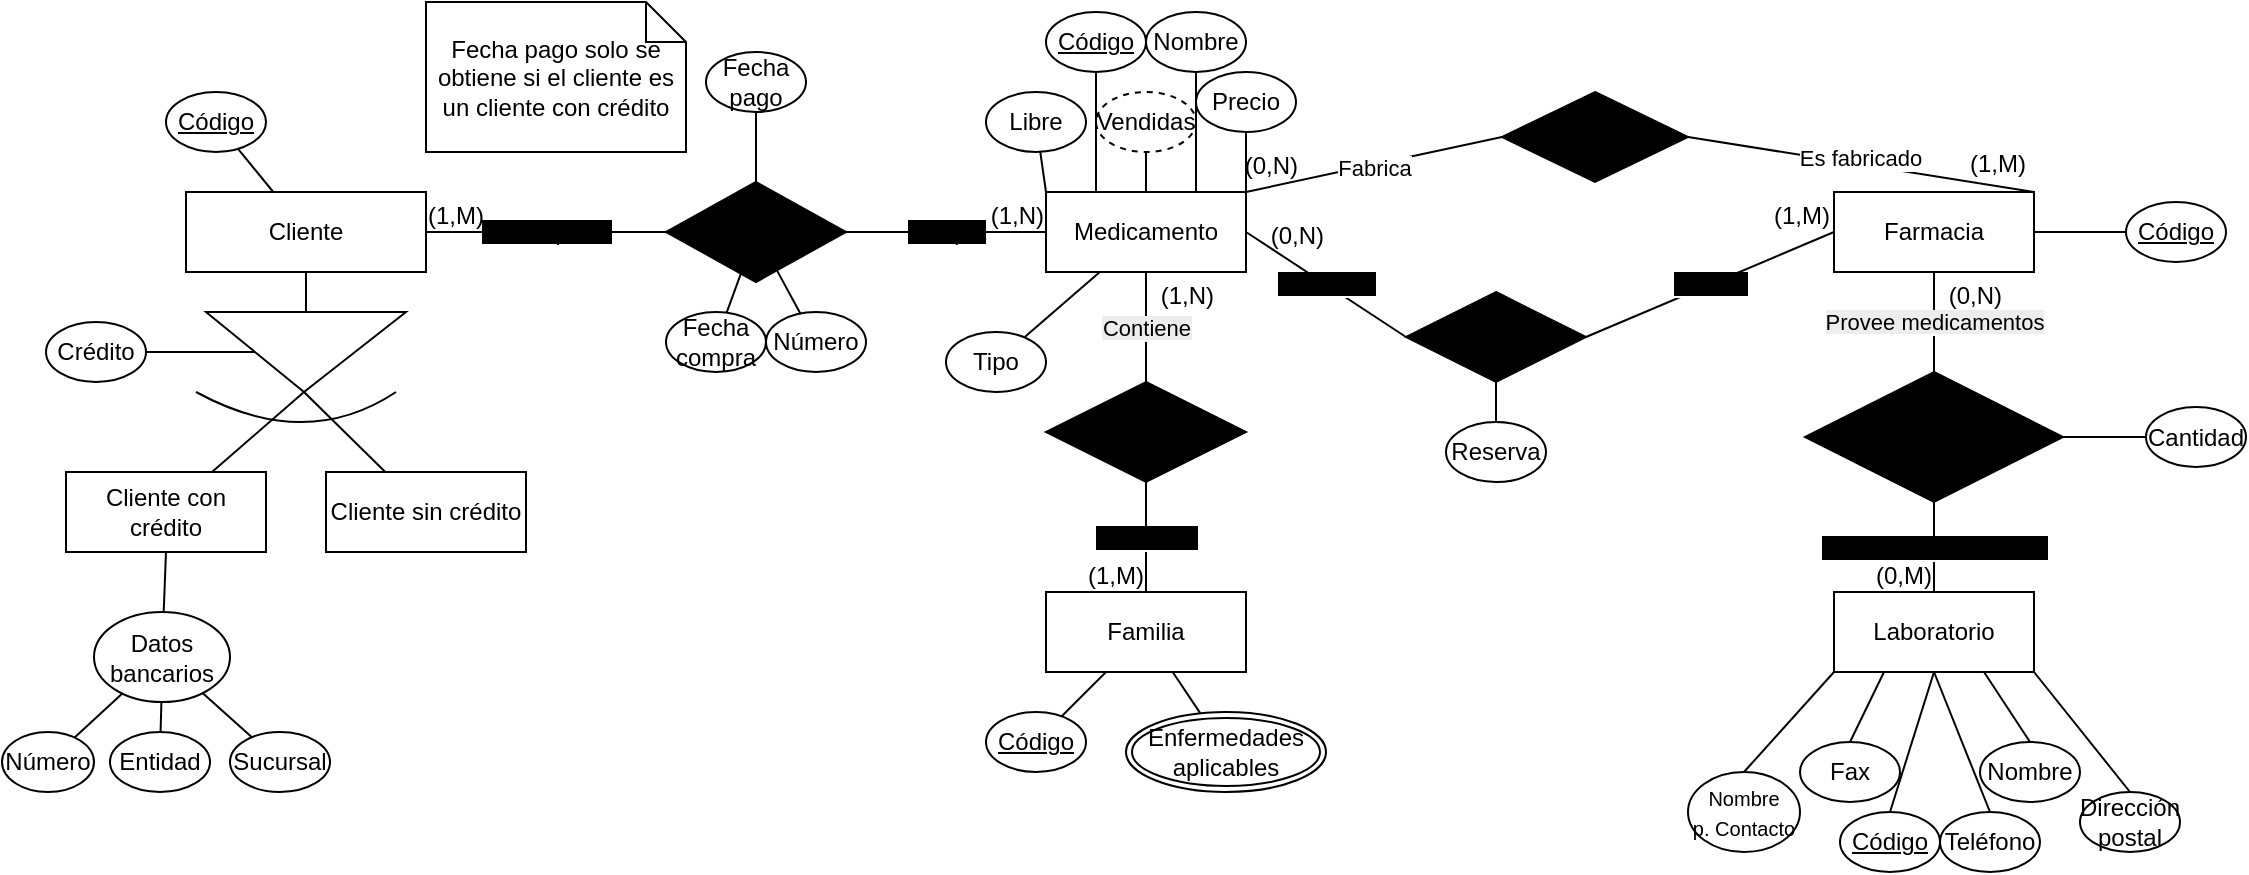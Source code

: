<mxfile version="28.2.5">
  <diagram name="Página-1" id="wBawkuGuO-FxkIq6h5D8">
    <mxGraphModel grid="1" page="1" gridSize="10" guides="1" tooltips="1" connect="1" arrows="0" fold="1" pageScale="1" pageWidth="827" pageHeight="1169" background="light-dark(#FFFFFF,#8A8A8A)" math="0" shadow="0">
      <root>
        <mxCell id="0" />
        <mxCell id="1" parent="0" />
        <mxCell id="HZw_BrIwqZaab9IpRSEP-1" value="Medicamento" style="whiteSpace=wrap;html=1;align=center;rounded=0;" vertex="1" parent="1">
          <mxGeometry x="70" y="100" width="100" height="40" as="geometry" />
        </mxCell>
        <mxCell id="HZw_BrIwqZaab9IpRSEP-2" value="Farmacia" style="whiteSpace=wrap;html=1;align=center;rounded=0;" vertex="1" parent="1">
          <mxGeometry x="464" y="100" width="100" height="40" as="geometry" />
        </mxCell>
        <mxCell id="HZw_BrIwqZaab9IpRSEP-3" value="Nombre" style="ellipse;whiteSpace=wrap;html=1;align=center;rounded=0;" vertex="1" parent="1">
          <mxGeometry x="120" y="10" width="50" height="30" as="geometry" />
        </mxCell>
        <mxCell id="HZw_BrIwqZaab9IpRSEP-4" value="Código" style="ellipse;whiteSpace=wrap;html=1;align=center;fontStyle=4;rounded=0;" vertex="1" parent="1">
          <mxGeometry x="70" y="10" width="50" height="30" as="geometry" />
        </mxCell>
        <mxCell id="HZw_BrIwqZaab9IpRSEP-5" value="Almacena" style="shape=rhombus;perimeter=rhombusPerimeter;whiteSpace=wrap;html=1;align=center;fillColor=light-dark(#000000, #e3c800);rounded=0;" vertex="1" parent="1">
          <mxGeometry x="250" y="150" width="90" height="45" as="geometry" />
        </mxCell>
        <mxCell id="HZw_BrIwqZaab9IpRSEP-6" value="Reserva" style="ellipse;whiteSpace=wrap;html=1;align=center;rounded=0;" vertex="1" parent="1">
          <mxGeometry x="270" y="215" width="50" height="30" as="geometry" />
        </mxCell>
        <mxCell id="HZw_BrIwqZaab9IpRSEP-7" value="Vendidas" style="ellipse;whiteSpace=wrap;html=1;align=center;dashed=1;rounded=0;" vertex="1" parent="1">
          <mxGeometry x="95" y="50" width="50" height="30" as="geometry" />
        </mxCell>
        <mxCell id="HZw_BrIwqZaab9IpRSEP-8" value="Precio" style="ellipse;whiteSpace=wrap;html=1;align=center;rounded=0;" vertex="1" parent="1">
          <mxGeometry x="145" y="40" width="50" height="30" as="geometry" />
        </mxCell>
        <mxCell id="HZw_BrIwqZaab9IpRSEP-9" value="Libre" style="ellipse;whiteSpace=wrap;html=1;align=center;rounded=0;" vertex="1" parent="1">
          <mxGeometry x="40" y="50" width="50" height="30" as="geometry" />
        </mxCell>
        <mxCell id="HZw_BrIwqZaab9IpRSEP-10" value="Tipo" style="ellipse;whiteSpace=wrap;html=1;align=center;rounded=0;" vertex="1" parent="1">
          <mxGeometry x="20" y="170" width="50" height="30" as="geometry" />
        </mxCell>
        <mxCell id="HZw_BrIwqZaab9IpRSEP-11" value="Laboratorio" style="whiteSpace=wrap;html=1;align=center;rounded=0;" vertex="1" parent="1">
          <mxGeometry x="464" y="300" width="100" height="40" as="geometry" />
        </mxCell>
        <mxCell id="HZw_BrIwqZaab9IpRSEP-12" value="Código" style="ellipse;whiteSpace=wrap;html=1;align=center;fontStyle=4;rounded=0;" vertex="1" parent="1">
          <mxGeometry x="467" y="410" width="50" height="30" as="geometry" />
        </mxCell>
        <mxCell id="HZw_BrIwqZaab9IpRSEP-13" value="Nombre" style="ellipse;whiteSpace=wrap;html=1;align=center;rounded=0;" vertex="1" parent="1">
          <mxGeometry x="537" y="375" width="50" height="30" as="geometry" />
        </mxCell>
        <mxCell id="HZw_BrIwqZaab9IpRSEP-14" value="Teléfono" style="ellipse;whiteSpace=wrap;html=1;align=center;rounded=0;" vertex="1" parent="1">
          <mxGeometry x="517" y="410" width="50" height="30" as="geometry" />
        </mxCell>
        <mxCell id="HZw_BrIwqZaab9IpRSEP-15" value="Dirección postal" style="ellipse;whiteSpace=wrap;html=1;align=center;rounded=0;" vertex="1" parent="1">
          <mxGeometry x="587" y="400" width="50" height="30" as="geometry" />
        </mxCell>
        <mxCell id="HZw_BrIwqZaab9IpRSEP-16" value="Fax" style="ellipse;whiteSpace=wrap;html=1;align=center;rounded=0;" vertex="1" parent="1">
          <mxGeometry x="447" y="375" width="50" height="30" as="geometry" />
        </mxCell>
        <mxCell id="HZw_BrIwqZaab9IpRSEP-18" value="&lt;font style=&quot;font-size: 10px;&quot;&gt;Nombre&lt;/font&gt;&lt;div&gt;&lt;font style=&quot;font-size: 10px;&quot;&gt;p. Contacto&lt;/font&gt;&lt;/div&gt;" style="ellipse;whiteSpace=wrap;html=1;align=center;rounded=0;" vertex="1" parent="1">
          <mxGeometry x="391" y="390" width="56" height="40" as="geometry" />
        </mxCell>
        <mxCell id="HZw_BrIwqZaab9IpRSEP-29" value="" style="endArrow=none;html=1;curved=1;" edge="1" parent="1" source="HZw_BrIwqZaab9IpRSEP-1" target="HZw_BrIwqZaab9IpRSEP-10">
          <mxGeometry width="50" height="50" relative="1" as="geometry">
            <mxPoint x="94.5" y="200" as="sourcePoint" />
            <mxPoint x="320" y="135" as="targetPoint" />
          </mxGeometry>
        </mxCell>
        <mxCell id="HZw_BrIwqZaab9IpRSEP-39" value="&lt;span style=&quot;background-color: rgb(0, 0, 0);&quot;&gt;&lt;font style=&quot;color: light-dark(rgb(0, 0, 0), rgb(0, 0, 0));&quot;&gt;Está en&lt;/font&gt;&lt;/span&gt;" style="endArrow=none;html=1;rounded=0;curved=1;exitX=1;exitY=0.5;exitDx=0;exitDy=0;entryX=0;entryY=0.5;entryDx=0;entryDy=0;" edge="1" parent="1" source="HZw_BrIwqZaab9IpRSEP-5" target="HZw_BrIwqZaab9IpRSEP-2">
          <mxGeometry relative="1" as="geometry">
            <mxPoint x="300" y="280" as="sourcePoint" />
            <mxPoint x="460" y="280" as="targetPoint" />
          </mxGeometry>
        </mxCell>
        <mxCell id="HZw_BrIwqZaab9IpRSEP-40" value="(1,M)" style="resizable=0;html=1;whiteSpace=wrap;align=right;verticalAlign=bottom;" connectable="0" vertex="1" parent="HZw_BrIwqZaab9IpRSEP-39">
          <mxGeometry x="1" relative="1" as="geometry" />
        </mxCell>
        <mxCell id="HZw_BrIwqZaab9IpRSEP-41" value="&lt;span style=&quot;background-color: rgb(0, 0, 0);&quot;&gt;&lt;font style=&quot;color: light-dark(rgb(0, 0, 0), rgb(0, 0, 0));&quot;&gt;Almacena&lt;/font&gt;&lt;/span&gt;" style="endArrow=none;html=1;rounded=0;curved=1;exitX=0;exitY=0.5;exitDx=0;exitDy=0;entryX=1;entryY=0.5;entryDx=0;entryDy=0;" edge="1" parent="1" source="HZw_BrIwqZaab9IpRSEP-5" target="HZw_BrIwqZaab9IpRSEP-1">
          <mxGeometry relative="1" as="geometry">
            <mxPoint x="310" y="130" as="sourcePoint" />
            <mxPoint x="324" y="70" as="targetPoint" />
          </mxGeometry>
        </mxCell>
        <mxCell id="HZw_BrIwqZaab9IpRSEP-42" value="(0,N)" style="resizable=0;html=1;whiteSpace=wrap;align=right;verticalAlign=bottom;" connectable="0" vertex="1" parent="HZw_BrIwqZaab9IpRSEP-41">
          <mxGeometry x="1" relative="1" as="geometry">
            <mxPoint x="40" y="10" as="offset" />
          </mxGeometry>
        </mxCell>
        <mxCell id="HZw_BrIwqZaab9IpRSEP-43" value="" style="endArrow=none;html=1;curved=1;entryX=0.5;entryY=1;entryDx=0;entryDy=0;exitX=0.5;exitY=0;exitDx=0;exitDy=0;" edge="1" parent="1" source="HZw_BrIwqZaab9IpRSEP-6" target="HZw_BrIwqZaab9IpRSEP-5">
          <mxGeometry width="50" height="50" relative="1" as="geometry">
            <mxPoint x="156" y="280" as="sourcePoint" />
            <mxPoint x="185" y="350" as="targetPoint" />
          </mxGeometry>
        </mxCell>
        <mxCell id="HZw_BrIwqZaab9IpRSEP-44" value="" style="endArrow=none;html=1;curved=1;entryX=0.75;entryY=0;entryDx=0;entryDy=0;" edge="1" parent="1" source="HZw_BrIwqZaab9IpRSEP-3" target="HZw_BrIwqZaab9IpRSEP-1">
          <mxGeometry width="50" height="50" relative="1" as="geometry">
            <mxPoint x="310" y="270" as="sourcePoint" />
            <mxPoint x="310" y="240" as="targetPoint" />
          </mxGeometry>
        </mxCell>
        <mxCell id="HZw_BrIwqZaab9IpRSEP-45" value="" style="endArrow=none;html=1;curved=1;entryX=1;entryY=0;entryDx=0;entryDy=0;" edge="1" parent="1" source="HZw_BrIwqZaab9IpRSEP-8" target="HZw_BrIwqZaab9IpRSEP-1">
          <mxGeometry width="50" height="50" relative="1" as="geometry">
            <mxPoint x="155" y="170" as="sourcePoint" />
            <mxPoint x="155" y="150" as="targetPoint" />
          </mxGeometry>
        </mxCell>
        <mxCell id="HZw_BrIwqZaab9IpRSEP-46" value="" style="endArrow=none;html=1;curved=1;" edge="1" parent="1" source="HZw_BrIwqZaab9IpRSEP-7" target="HZw_BrIwqZaab9IpRSEP-1">
          <mxGeometry width="50" height="50" relative="1" as="geometry">
            <mxPoint x="110" y="60" as="sourcePoint" />
            <mxPoint x="180" y="150" as="targetPoint" />
          </mxGeometry>
        </mxCell>
        <mxCell id="HZw_BrIwqZaab9IpRSEP-47" value="" style="endArrow=none;html=1;curved=1;entryX=0.25;entryY=0;entryDx=0;entryDy=0;" edge="1" parent="1" source="HZw_BrIwqZaab9IpRSEP-4" target="HZw_BrIwqZaab9IpRSEP-1">
          <mxGeometry width="50" height="50" relative="1" as="geometry">
            <mxPoint x="125" y="210" as="sourcePoint" />
            <mxPoint x="130" y="150" as="targetPoint" />
          </mxGeometry>
        </mxCell>
        <mxCell id="HZw_BrIwqZaab9IpRSEP-48" value="" style="endArrow=none;html=1;curved=1;entryX=0;entryY=0;entryDx=0;entryDy=0;" edge="1" parent="1" source="HZw_BrIwqZaab9IpRSEP-9" target="HZw_BrIwqZaab9IpRSEP-1">
          <mxGeometry width="50" height="50" relative="1" as="geometry">
            <mxPoint x="93" y="171" as="sourcePoint" />
            <mxPoint x="105" y="150" as="targetPoint" />
          </mxGeometry>
        </mxCell>
        <mxCell id="HZw_BrIwqZaab9IpRSEP-50" value="Obtención de medicamentos" style="shape=rhombus;perimeter=rhombusPerimeter;whiteSpace=wrap;html=1;align=center;fillColor=light-dark(#000000, #e3c800);rounded=0;" vertex="1" parent="1">
          <mxGeometry x="449.5" y="190" width="129" height="65" as="geometry" />
        </mxCell>
        <mxCell id="HZw_BrIwqZaab9IpRSEP-51" value="&lt;span style=&quot;background-color: rgb(0, 0, 0);&quot;&gt;&lt;font style=&quot;color: light-dark(rgb(0, 0, 0), rgb(0, 0, 0));&quot;&gt;Obtiene medicamentos&lt;/font&gt;&lt;/span&gt;" style="endArrow=none;html=1;rounded=0;curved=1;exitX=0.5;exitY=1;exitDx=0;exitDy=0;entryX=0.5;entryY=0;entryDx=0;entryDy=0;" edge="1" parent="1" source="HZw_BrIwqZaab9IpRSEP-50" target="HZw_BrIwqZaab9IpRSEP-11">
          <mxGeometry relative="1" as="geometry">
            <mxPoint x="500" y="365" as="sourcePoint" />
            <mxPoint x="664" y="205" as="targetPoint" />
            <mxPoint as="offset" />
          </mxGeometry>
        </mxCell>
        <mxCell id="HZw_BrIwqZaab9IpRSEP-52" value="(0,M)" style="resizable=0;html=1;whiteSpace=wrap;align=right;verticalAlign=bottom;" connectable="0" vertex="1" parent="HZw_BrIwqZaab9IpRSEP-51">
          <mxGeometry x="1" relative="1" as="geometry" />
        </mxCell>
        <mxCell id="HZw_BrIwqZaab9IpRSEP-53" value="&lt;font style=&quot;color: light-dark(rgb(0, 0, 0), rgb(0, 0, 0)); background-color: light-dark(rgb(237, 237, 237), rgb(255, 255, 255));&quot;&gt;Provee medicamentos&lt;/font&gt;" style="endArrow=none;html=1;rounded=0;curved=1;exitX=0.5;exitY=0;exitDx=0;exitDy=0;entryX=0.5;entryY=1;entryDx=0;entryDy=0;" edge="1" parent="1" source="HZw_BrIwqZaab9IpRSEP-50" target="HZw_BrIwqZaab9IpRSEP-2">
          <mxGeometry relative="1" as="geometry">
            <mxPoint x="510" y="215" as="sourcePoint" />
            <mxPoint x="370" y="205" as="targetPoint" />
            <mxPoint as="offset" />
          </mxGeometry>
        </mxCell>
        <mxCell id="HZw_BrIwqZaab9IpRSEP-54" value="(0,N)" style="resizable=0;html=1;whiteSpace=wrap;align=right;verticalAlign=bottom;" connectable="0" vertex="1" parent="HZw_BrIwqZaab9IpRSEP-53">
          <mxGeometry x="1" relative="1" as="geometry">
            <mxPoint x="35" y="20" as="offset" />
          </mxGeometry>
        </mxCell>
        <mxCell id="HZw_BrIwqZaab9IpRSEP-56" value="" style="endArrow=none;html=1;curved=1;entryX=0.5;entryY=0;entryDx=0;entryDy=0;exitX=0;exitY=1;exitDx=0;exitDy=0;" edge="1" parent="1" source="HZw_BrIwqZaab9IpRSEP-11" target="HZw_BrIwqZaab9IpRSEP-18">
          <mxGeometry width="50" height="50" relative="1" as="geometry">
            <mxPoint x="156" y="210" as="sourcePoint" />
            <mxPoint x="185" y="280" as="targetPoint" />
          </mxGeometry>
        </mxCell>
        <mxCell id="HZw_BrIwqZaab9IpRSEP-57" value="" style="endArrow=none;html=1;curved=1;entryX=0.5;entryY=0;entryDx=0;entryDy=0;exitX=0.5;exitY=1;exitDx=0;exitDy=0;" edge="1" parent="1" source="HZw_BrIwqZaab9IpRSEP-11" target="HZw_BrIwqZaab9IpRSEP-12">
          <mxGeometry width="50" height="50" relative="1" as="geometry">
            <mxPoint x="474" y="350" as="sourcePoint" />
            <mxPoint x="458" y="450" as="targetPoint" />
          </mxGeometry>
        </mxCell>
        <mxCell id="HZw_BrIwqZaab9IpRSEP-58" value="" style="endArrow=none;html=1;curved=1;entryX=0.5;entryY=0;entryDx=0;entryDy=0;exitX=0.5;exitY=1;exitDx=0;exitDy=0;" edge="1" parent="1" source="HZw_BrIwqZaab9IpRSEP-11" target="HZw_BrIwqZaab9IpRSEP-14">
          <mxGeometry width="50" height="50" relative="1" as="geometry">
            <mxPoint x="499" y="350" as="sourcePoint" />
            <mxPoint x="519" y="455" as="targetPoint" />
          </mxGeometry>
        </mxCell>
        <mxCell id="HZw_BrIwqZaab9IpRSEP-59" value="" style="endArrow=none;html=1;curved=1;entryX=0.5;entryY=0;entryDx=0;entryDy=0;exitX=1;exitY=1;exitDx=0;exitDy=0;" edge="1" parent="1" source="HZw_BrIwqZaab9IpRSEP-11" target="HZw_BrIwqZaab9IpRSEP-15">
          <mxGeometry width="50" height="50" relative="1" as="geometry">
            <mxPoint x="524" y="350" as="sourcePoint" />
            <mxPoint x="544" y="495" as="targetPoint" />
          </mxGeometry>
        </mxCell>
        <mxCell id="HZw_BrIwqZaab9IpRSEP-60" value="" style="endArrow=none;html=1;curved=1;entryX=0.5;entryY=0;entryDx=0;entryDy=0;exitX=0.75;exitY=1;exitDx=0;exitDy=0;" edge="1" parent="1" source="HZw_BrIwqZaab9IpRSEP-11" target="HZw_BrIwqZaab9IpRSEP-13">
          <mxGeometry width="50" height="50" relative="1" as="geometry">
            <mxPoint x="574" y="350" as="sourcePoint" />
            <mxPoint x="609" y="495" as="targetPoint" />
          </mxGeometry>
        </mxCell>
        <mxCell id="HZw_BrIwqZaab9IpRSEP-61" value="" style="endArrow=none;html=1;curved=1;entryX=0.5;entryY=0;entryDx=0;entryDy=0;exitX=0.25;exitY=1;exitDx=0;exitDy=0;" edge="1" parent="1" source="HZw_BrIwqZaab9IpRSEP-11" target="HZw_BrIwqZaab9IpRSEP-16">
          <mxGeometry width="50" height="50" relative="1" as="geometry">
            <mxPoint x="549" y="350" as="sourcePoint" />
            <mxPoint x="579" y="455" as="targetPoint" />
          </mxGeometry>
        </mxCell>
        <mxCell id="HZw_BrIwqZaab9IpRSEP-63" value="Fabricación" style="shape=rhombus;perimeter=rhombusPerimeter;whiteSpace=wrap;html=1;align=center;fillColor=light-dark(#000000, #e3c800);rounded=0;" vertex="1" parent="1">
          <mxGeometry x="298" y="50" width="93" height="45" as="geometry" />
        </mxCell>
        <mxCell id="HZw_BrIwqZaab9IpRSEP-64" value="" style="endArrow=none;html=1;rounded=0;curved=1;exitX=0;exitY=0.5;exitDx=0;exitDy=0;entryX=1;entryY=0;entryDx=0;entryDy=0;" edge="1" parent="1" source="HZw_BrIwqZaab9IpRSEP-63" target="HZw_BrIwqZaab9IpRSEP-1">
          <mxGeometry relative="1" as="geometry">
            <mxPoint x="656" y="255" as="sourcePoint" />
            <mxPoint x="670" y="190" as="targetPoint" />
            <mxPoint as="offset" />
          </mxGeometry>
        </mxCell>
        <mxCell id="HZw_BrIwqZaab9IpRSEP-65" value="(0,N)" style="resizable=0;html=1;whiteSpace=wrap;align=right;verticalAlign=bottom;" connectable="0" vertex="1" parent="HZw_BrIwqZaab9IpRSEP-64">
          <mxGeometry x="1" relative="1" as="geometry">
            <mxPoint x="28" y="-5" as="offset" />
          </mxGeometry>
        </mxCell>
        <mxCell id="EJuZxkBZC94gPnGKqUNi-2" value="Fabrica" style="edgeLabel;html=1;align=center;verticalAlign=middle;resizable=0;points=[];" connectable="0" vertex="1" parent="HZw_BrIwqZaab9IpRSEP-64">
          <mxGeometry x="0.01" y="1" relative="1" as="geometry">
            <mxPoint as="offset" />
          </mxGeometry>
        </mxCell>
        <mxCell id="HZw_BrIwqZaab9IpRSEP-66" value="" style="endArrow=none;html=1;rounded=0;curved=1;exitX=1;exitY=0.5;exitDx=0;exitDy=0;entryX=1;entryY=0;entryDx=0;entryDy=0;" edge="1" parent="1" source="HZw_BrIwqZaab9IpRSEP-63" target="HZw_BrIwqZaab9IpRSEP-2">
          <mxGeometry relative="1" as="geometry">
            <mxPoint x="666" y="105" as="sourcePoint" />
            <mxPoint x="670" y="30" as="targetPoint" />
            <mxPoint as="offset" />
          </mxGeometry>
        </mxCell>
        <mxCell id="HZw_BrIwqZaab9IpRSEP-67" value="(1,M)" style="resizable=0;html=1;whiteSpace=wrap;align=right;verticalAlign=bottom;" connectable="0" vertex="1" parent="HZw_BrIwqZaab9IpRSEP-66">
          <mxGeometry x="1" relative="1" as="geometry">
            <mxPoint x="-2" y="-5" as="offset" />
          </mxGeometry>
        </mxCell>
        <mxCell id="EJuZxkBZC94gPnGKqUNi-1" value="Es fabricado" style="edgeLabel;html=1;align=center;verticalAlign=middle;resizable=0;points=[];" connectable="0" vertex="1" parent="HZw_BrIwqZaab9IpRSEP-66">
          <mxGeometry x="0.364" y="4" relative="1" as="geometry">
            <mxPoint x="-33" y="-5" as="offset" />
          </mxGeometry>
        </mxCell>
        <mxCell id="JWxcVeHgscg0GQbvks92-13" value="Cliente" style="whiteSpace=wrap;html=1;align=center;rounded=0;" vertex="1" parent="1">
          <mxGeometry x="-360" y="100" width="120" height="40" as="geometry" />
        </mxCell>
        <mxCell id="JWxcVeHgscg0GQbvks92-14" value="Compra" style="shape=rhombus;perimeter=rhombusPerimeter;whiteSpace=wrap;html=1;align=center;fillColor=light-dark(#000000, #e3c800);rounded=0;" vertex="1" parent="1">
          <mxGeometry x="-120" y="95" width="90" height="50" as="geometry" />
        </mxCell>
        <mxCell id="JWxcVeHgscg0GQbvks92-15" value="&lt;span style=&quot;background-color: rgb(0, 0, 0);&quot;&gt;&lt;font style=&quot;color: light-dark(rgb(0, 0, 0), rgb(0, 0, 0));&quot;&gt;Compra&lt;/font&gt;&lt;/span&gt;" style="endArrow=none;html=1;rounded=0;curved=1;exitX=1;exitY=0.5;exitDx=0;exitDy=0;entryX=0;entryY=0.5;entryDx=0;entryDy=0;" edge="1" parent="1" source="JWxcVeHgscg0GQbvks92-14" target="HZw_BrIwqZaab9IpRSEP-1">
          <mxGeometry relative="1" as="geometry">
            <mxPoint x="-112" y="285" as="sourcePoint" />
            <mxPoint x="58" y="120" as="targetPoint" />
          </mxGeometry>
        </mxCell>
        <mxCell id="JWxcVeHgscg0GQbvks92-16" value="(1,N)" style="resizable=0;html=1;whiteSpace=wrap;align=right;verticalAlign=bottom;" connectable="0" vertex="1" parent="JWxcVeHgscg0GQbvks92-15">
          <mxGeometry x="1" relative="1" as="geometry" />
        </mxCell>
        <mxCell id="JWxcVeHgscg0GQbvks92-17" value="&lt;span style=&quot;background-color: rgb(0, 0, 0);&quot;&gt;&lt;font style=&quot;color: light-dark(rgb(0, 0, 0), rgb(0, 0, 0));&quot;&gt;Es comprado&lt;/font&gt;&lt;/span&gt;" style="endArrow=none;html=1;rounded=0;curved=1;exitX=0;exitY=0.5;exitDx=0;exitDy=0;entryX=1;entryY=0.5;entryDx=0;entryDy=0;" edge="1" parent="1" source="JWxcVeHgscg0GQbvks92-14" target="JWxcVeHgscg0GQbvks92-13">
          <mxGeometry relative="1" as="geometry">
            <mxPoint x="-102" y="135" as="sourcePoint" />
            <mxPoint x="-248" y="120" as="targetPoint" />
          </mxGeometry>
        </mxCell>
        <mxCell id="JWxcVeHgscg0GQbvks92-18" value="(1,M)" style="resizable=0;html=1;whiteSpace=wrap;align=right;verticalAlign=bottom;" connectable="0" vertex="1" parent="JWxcVeHgscg0GQbvks92-17">
          <mxGeometry x="1" relative="1" as="geometry">
            <mxPoint x="30" as="offset" />
          </mxGeometry>
        </mxCell>
        <mxCell id="JWxcVeHgscg0GQbvks92-19" value="" style="endArrow=none;html=1;curved=1;" edge="1" parent="1" source="JWxcVeHgscg0GQbvks92-20" target="JWxcVeHgscg0GQbvks92-14">
          <mxGeometry width="50" height="50" relative="1" as="geometry">
            <mxPoint x="-64" y="161" as="sourcePoint" />
            <mxPoint x="-227" y="355" as="targetPoint" />
          </mxGeometry>
        </mxCell>
        <mxCell id="JWxcVeHgscg0GQbvks92-20" value="Número" style="ellipse;whiteSpace=wrap;html=1;align=center;rounded=0;" vertex="1" parent="1">
          <mxGeometry x="-70" y="160" width="50" height="30" as="geometry" />
        </mxCell>
        <mxCell id="JWxcVeHgscg0GQbvks92-21" value="Fecha compra" style="ellipse;whiteSpace=wrap;html=1;align=center;rounded=0;" vertex="1" parent="1">
          <mxGeometry x="-120" y="160" width="50" height="30" as="geometry" />
        </mxCell>
        <mxCell id="JWxcVeHgscg0GQbvks92-23" value="" style="endArrow=none;html=1;curved=1;" edge="1" parent="1" source="JWxcVeHgscg0GQbvks92-14" target="JWxcVeHgscg0GQbvks92-21">
          <mxGeometry width="50" height="50" relative="1" as="geometry">
            <mxPoint x="-65" y="170" as="sourcePoint" />
            <mxPoint x="-65" y="155" as="targetPoint" />
          </mxGeometry>
        </mxCell>
        <mxCell id="JWxcVeHgscg0GQbvks92-26" value="Código" style="ellipse;whiteSpace=wrap;html=1;align=center;fontStyle=4;rounded=0;" vertex="1" parent="1">
          <mxGeometry x="-370" y="50" width="50" height="30" as="geometry" />
        </mxCell>
        <mxCell id="JWxcVeHgscg0GQbvks92-27" value="" style="endArrow=none;html=1;curved=1;" edge="1" parent="1" source="JWxcVeHgscg0GQbvks92-13" target="JWxcVeHgscg0GQbvks92-26">
          <mxGeometry width="50" height="50" relative="1" as="geometry">
            <mxPoint x="-43" y="171" as="sourcePoint" />
            <mxPoint x="-55" y="149" as="targetPoint" />
          </mxGeometry>
        </mxCell>
        <mxCell id="JWxcVeHgscg0GQbvks92-28" value="Crédito" style="ellipse;whiteSpace=wrap;html=1;align=center;rounded=0;" vertex="1" parent="1">
          <mxGeometry x="-430" y="165" width="50" height="30" as="geometry" />
        </mxCell>
        <mxCell id="JWxcVeHgscg0GQbvks92-29" value="" style="verticalLabelPosition=bottom;verticalAlign=top;html=1;shape=mxgraph.basic.acute_triangle;dx=0.51;rotation=-180;" vertex="1" parent="1">
          <mxGeometry x="-350" y="160" width="100" height="40" as="geometry" />
        </mxCell>
        <mxCell id="JWxcVeHgscg0GQbvks92-30" value="" style="endArrow=none;html=1;curved=1;" edge="1" parent="1">
          <mxGeometry width="50" height="50" relative="1" as="geometry">
            <mxPoint x="-355" y="200" as="sourcePoint" />
            <mxPoint x="-255" y="200" as="targetPoint" />
            <Array as="points">
              <mxPoint x="-300" y="230" />
            </Array>
          </mxGeometry>
        </mxCell>
        <mxCell id="JWxcVeHgscg0GQbvks92-31" value="" style="endArrow=none;html=1;curved=1;entryX=1;entryY=0.5;entryDx=0;entryDy=0;exitX=0;exitY=0;exitDx=75.5;exitDy=20;exitPerimeter=0;" edge="1" parent="1" source="JWxcVeHgscg0GQbvks92-29" target="JWxcVeHgscg0GQbvks92-28">
          <mxGeometry width="50" height="50" relative="1" as="geometry">
            <mxPoint x="-150" y="165" as="sourcePoint" />
            <mxPoint x="-100" y="115" as="targetPoint" />
          </mxGeometry>
        </mxCell>
        <mxCell id="JWxcVeHgscg0GQbvks92-32" value="Cliente sin crédito" style="whiteSpace=wrap;html=1;align=center;rounded=0;" vertex="1" parent="1">
          <mxGeometry x="-290" y="240" width="100" height="40" as="geometry" />
        </mxCell>
        <mxCell id="JWxcVeHgscg0GQbvks92-34" value="Cliente con crédito" style="whiteSpace=wrap;html=1;align=center;rounded=0;" vertex="1" parent="1">
          <mxGeometry x="-420" y="240" width="100" height="40" as="geometry" />
        </mxCell>
        <mxCell id="JWxcVeHgscg0GQbvks92-35" value="" style="endArrow=none;html=1;curved=1;exitX=0;exitY=0;exitDx=51;exitDy=0;exitPerimeter=0;" edge="1" parent="1" source="JWxcVeHgscg0GQbvks92-29" target="JWxcVeHgscg0GQbvks92-32">
          <mxGeometry width="50" height="50" relative="1" as="geometry">
            <mxPoint x="-290" y="200" as="sourcePoint" />
            <mxPoint x="-220" y="190" as="targetPoint" />
          </mxGeometry>
        </mxCell>
        <mxCell id="JWxcVeHgscg0GQbvks92-37" value="" style="endArrow=none;html=1;curved=1;exitX=0;exitY=0;exitDx=51;exitDy=0;exitPerimeter=0;" edge="1" parent="1" source="JWxcVeHgscg0GQbvks92-29" target="JWxcVeHgscg0GQbvks92-34">
          <mxGeometry width="50" height="50" relative="1" as="geometry">
            <mxPoint x="-265" y="190" as="sourcePoint" />
            <mxPoint x="-235" y="260" as="targetPoint" />
          </mxGeometry>
        </mxCell>
        <mxCell id="JWxcVeHgscg0GQbvks92-39" value="" style="endArrow=none;html=1;curved=1;" edge="1" parent="1" source="JWxcVeHgscg0GQbvks92-13" target="JWxcVeHgscg0GQbvks92-29">
          <mxGeometry width="50" height="50" relative="1" as="geometry">
            <mxPoint x="-264" y="190" as="sourcePoint" />
            <mxPoint x="-235" y="260" as="targetPoint" />
          </mxGeometry>
        </mxCell>
        <mxCell id="JWxcVeHgscg0GQbvks92-40" value="Datos bancarios" style="ellipse;whiteSpace=wrap;html=1;align=center;rounded=0;" vertex="1" parent="1">
          <mxGeometry x="-406" y="310" width="68" height="45" as="geometry" />
        </mxCell>
        <mxCell id="JWxcVeHgscg0GQbvks92-41" value="Número" style="ellipse;whiteSpace=wrap;html=1;align=center;rounded=0;" vertex="1" parent="1">
          <mxGeometry x="-452" y="370" width="46" height="30" as="geometry" />
        </mxCell>
        <mxCell id="JWxcVeHgscg0GQbvks92-42" value="Entidad" style="ellipse;whiteSpace=wrap;html=1;align=center;rounded=0;" vertex="1" parent="1">
          <mxGeometry x="-398" y="370" width="50" height="30" as="geometry" />
        </mxCell>
        <mxCell id="JWxcVeHgscg0GQbvks92-43" value="Sucursal" style="ellipse;whiteSpace=wrap;html=1;align=center;rounded=0;" vertex="1" parent="1">
          <mxGeometry x="-338" y="370" width="50" height="30" as="geometry" />
        </mxCell>
        <mxCell id="JWxcVeHgscg0GQbvks92-44" value="" style="endArrow=none;html=1;curved=1;" edge="1" parent="1" source="JWxcVeHgscg0GQbvks92-43" target="JWxcVeHgscg0GQbvks92-40">
          <mxGeometry width="50" height="50" relative="1" as="geometry">
            <mxPoint x="-259" y="205" as="sourcePoint" />
            <mxPoint x="-305" y="245" as="targetPoint" />
          </mxGeometry>
        </mxCell>
        <mxCell id="JWxcVeHgscg0GQbvks92-45" value="" style="endArrow=none;html=1;curved=1;" edge="1" parent="1" source="JWxcVeHgscg0GQbvks92-40" target="JWxcVeHgscg0GQbvks92-42">
          <mxGeometry width="50" height="50" relative="1" as="geometry">
            <mxPoint x="-317" y="383" as="sourcePoint" />
            <mxPoint x="-342" y="360" as="targetPoint" />
          </mxGeometry>
        </mxCell>
        <mxCell id="JWxcVeHgscg0GQbvks92-46" value="" style="endArrow=none;html=1;curved=1;" edge="1" parent="1" source="JWxcVeHgscg0GQbvks92-41" target="JWxcVeHgscg0GQbvks92-40">
          <mxGeometry width="50" height="50" relative="1" as="geometry">
            <mxPoint x="-362" y="365" as="sourcePoint" />
            <mxPoint x="-363" y="380" as="targetPoint" />
          </mxGeometry>
        </mxCell>
        <mxCell id="JWxcVeHgscg0GQbvks92-47" value="" style="endArrow=none;html=1;curved=1;exitX=0.5;exitY=1;exitDx=0;exitDy=0;" edge="1" parent="1" source="JWxcVeHgscg0GQbvks92-34" target="JWxcVeHgscg0GQbvks92-40">
          <mxGeometry width="50" height="50" relative="1" as="geometry">
            <mxPoint x="-438" y="388" as="sourcePoint" />
            <mxPoint x="-414" y="366" as="targetPoint" />
          </mxGeometry>
        </mxCell>
        <mxCell id="JWxcVeHgscg0GQbvks92-48" value="Fecha pago" style="ellipse;whiteSpace=wrap;html=1;align=center;rounded=0;" vertex="1" parent="1">
          <mxGeometry x="-100" y="30" width="50" height="30" as="geometry" />
        </mxCell>
        <mxCell id="JWxcVeHgscg0GQbvks92-49" value="" style="endArrow=none;html=1;curved=1;" edge="1" parent="1" source="JWxcVeHgscg0GQbvks92-14" target="JWxcVeHgscg0GQbvks92-48">
          <mxGeometry width="50" height="50" relative="1" as="geometry">
            <mxPoint x="-73" y="151" as="sourcePoint" />
            <mxPoint x="-80" y="170" as="targetPoint" />
          </mxGeometry>
        </mxCell>
        <mxCell id="JWxcVeHgscg0GQbvks92-50" value="Fecha pago solo se obtiene si el cliente es un cliente con crédito" style="shape=note;size=20;whiteSpace=wrap;html=1;" vertex="1" parent="1">
          <mxGeometry x="-240" y="5" width="130" height="75" as="geometry" />
        </mxCell>
        <mxCell id="JWxcVeHgscg0GQbvks92-54" value="Familia" style="whiteSpace=wrap;html=1;align=center;rounded=0;" vertex="1" parent="1">
          <mxGeometry x="70" y="300" width="100" height="40" as="geometry" />
        </mxCell>
        <mxCell id="JWxcVeHgscg0GQbvks92-62" value="Pertenece" style="shape=rhombus;perimeter=rhombusPerimeter;whiteSpace=wrap;html=1;align=center;fillColor=light-dark(#000000, #e3c800);rounded=0;" vertex="1" parent="1">
          <mxGeometry x="70" y="195" width="100" height="50" as="geometry" />
        </mxCell>
        <mxCell id="JWxcVeHgscg0GQbvks92-63" value="&lt;span style=&quot;background-color: rgb(0, 0, 0);&quot;&gt;&lt;font style=&quot;color: light-dark(rgb(0, 0, 0), rgb(0, 0, 0));&quot;&gt;Pertenece&lt;/font&gt;&lt;/span&gt;" style="endArrow=none;html=1;rounded=0;curved=1;exitX=0.5;exitY=1;exitDx=0;exitDy=0;entryX=0.5;entryY=0;entryDx=0;entryDy=0;" edge="1" parent="1" source="JWxcVeHgscg0GQbvks92-62" target="JWxcVeHgscg0GQbvks92-54">
          <mxGeometry relative="1" as="geometry">
            <mxPoint x="106" y="385" as="sourcePoint" />
            <mxPoint x="120" y="320" as="targetPoint" />
            <mxPoint as="offset" />
          </mxGeometry>
        </mxCell>
        <mxCell id="JWxcVeHgscg0GQbvks92-64" value="(1,M)" style="resizable=0;html=1;whiteSpace=wrap;align=right;verticalAlign=bottom;" connectable="0" vertex="1" parent="JWxcVeHgscg0GQbvks92-63">
          <mxGeometry x="1" relative="1" as="geometry" />
        </mxCell>
        <mxCell id="JWxcVeHgscg0GQbvks92-65" value="&lt;font style=&quot;color: light-dark(rgb(0, 0, 0), rgb(0, 0, 0)); background-color: light-dark(rgb(237, 237, 237), rgb(255, 255, 255));&quot;&gt;Contiene&lt;/font&gt;" style="endArrow=none;html=1;rounded=0;curved=1;exitX=0.5;exitY=0;exitDx=0;exitDy=0;entryX=0.5;entryY=1;entryDx=0;entryDy=0;" edge="1" parent="1" source="JWxcVeHgscg0GQbvks92-62" target="HZw_BrIwqZaab9IpRSEP-1">
          <mxGeometry relative="1" as="geometry">
            <mxPoint x="116" y="235" as="sourcePoint" />
            <mxPoint x="120" y="160" as="targetPoint" />
            <mxPoint as="offset" />
          </mxGeometry>
        </mxCell>
        <mxCell id="JWxcVeHgscg0GQbvks92-66" value="(1,N)" style="resizable=0;html=1;whiteSpace=wrap;align=right;verticalAlign=bottom;" connectable="0" vertex="1" parent="JWxcVeHgscg0GQbvks92-65">
          <mxGeometry x="1" relative="1" as="geometry">
            <mxPoint x="35" y="20" as="offset" />
          </mxGeometry>
        </mxCell>
        <mxCell id="8Qpdd9-xaKgjxqOOwY-B-1" value="Código" style="ellipse;whiteSpace=wrap;html=1;align=center;fontStyle=4;rounded=0;" vertex="1" parent="1">
          <mxGeometry x="40" y="360" width="50" height="30" as="geometry" />
        </mxCell>
        <mxCell id="8Qpdd9-xaKgjxqOOwY-B-4" value="" style="endArrow=none;html=1;curved=1;" edge="1" parent="1" source="8Qpdd9-xaKgjxqOOwY-B-1" target="JWxcVeHgscg0GQbvks92-54">
          <mxGeometry width="50" height="50" relative="1" as="geometry">
            <mxPoint x="107" y="150" as="sourcePoint" />
            <mxPoint x="69" y="183" as="targetPoint" />
          </mxGeometry>
        </mxCell>
        <mxCell id="8Qpdd9-xaKgjxqOOwY-B-5" value="" style="endArrow=none;html=1;curved=1;" edge="1" parent="1" source="8Qpdd9-xaKgjxqOOwY-B-8" target="JWxcVeHgscg0GQbvks92-54">
          <mxGeometry width="50" height="50" relative="1" as="geometry">
            <mxPoint x="130" y="370" as="sourcePoint" />
            <mxPoint x="130" y="350" as="targetPoint" />
          </mxGeometry>
        </mxCell>
        <mxCell id="8Qpdd9-xaKgjxqOOwY-B-8" value="Enfermedades aplicables" style="ellipse;shape=doubleEllipse;margin=3;whiteSpace=wrap;html=1;align=center;" vertex="1" parent="1">
          <mxGeometry x="110" y="360" width="100" height="40" as="geometry" />
        </mxCell>
        <mxCell id="8Qpdd9-xaKgjxqOOwY-B-9" value="Código" style="ellipse;whiteSpace=wrap;html=1;align=center;fontStyle=4;rounded=0;" vertex="1" parent="1">
          <mxGeometry x="610" y="105" width="50" height="30" as="geometry" />
        </mxCell>
        <mxCell id="8Qpdd9-xaKgjxqOOwY-B-10" value="" style="endArrow=none;html=1;curved=1;" edge="1" parent="1" source="8Qpdd9-xaKgjxqOOwY-B-9" target="HZw_BrIwqZaab9IpRSEP-2">
          <mxGeometry width="50" height="50" relative="1" as="geometry">
            <mxPoint x="88" y="372" as="sourcePoint" />
            <mxPoint x="110" y="350" as="targetPoint" />
          </mxGeometry>
        </mxCell>
        <mxCell id="EJuZxkBZC94gPnGKqUNi-3" value="Cantidad" style="ellipse;whiteSpace=wrap;html=1;align=center;rounded=0;" vertex="1" parent="1">
          <mxGeometry x="620" y="207.5" width="50" height="30" as="geometry" />
        </mxCell>
        <mxCell id="EJuZxkBZC94gPnGKqUNi-4" value="" style="endArrow=none;html=1;curved=1;" edge="1" parent="1" source="EJuZxkBZC94gPnGKqUNi-3" target="HZw_BrIwqZaab9IpRSEP-50">
          <mxGeometry width="50" height="50" relative="1" as="geometry">
            <mxPoint x="305" y="225" as="sourcePoint" />
            <mxPoint x="305" y="205" as="targetPoint" />
          </mxGeometry>
        </mxCell>
      </root>
    </mxGraphModel>
  </diagram>
</mxfile>
